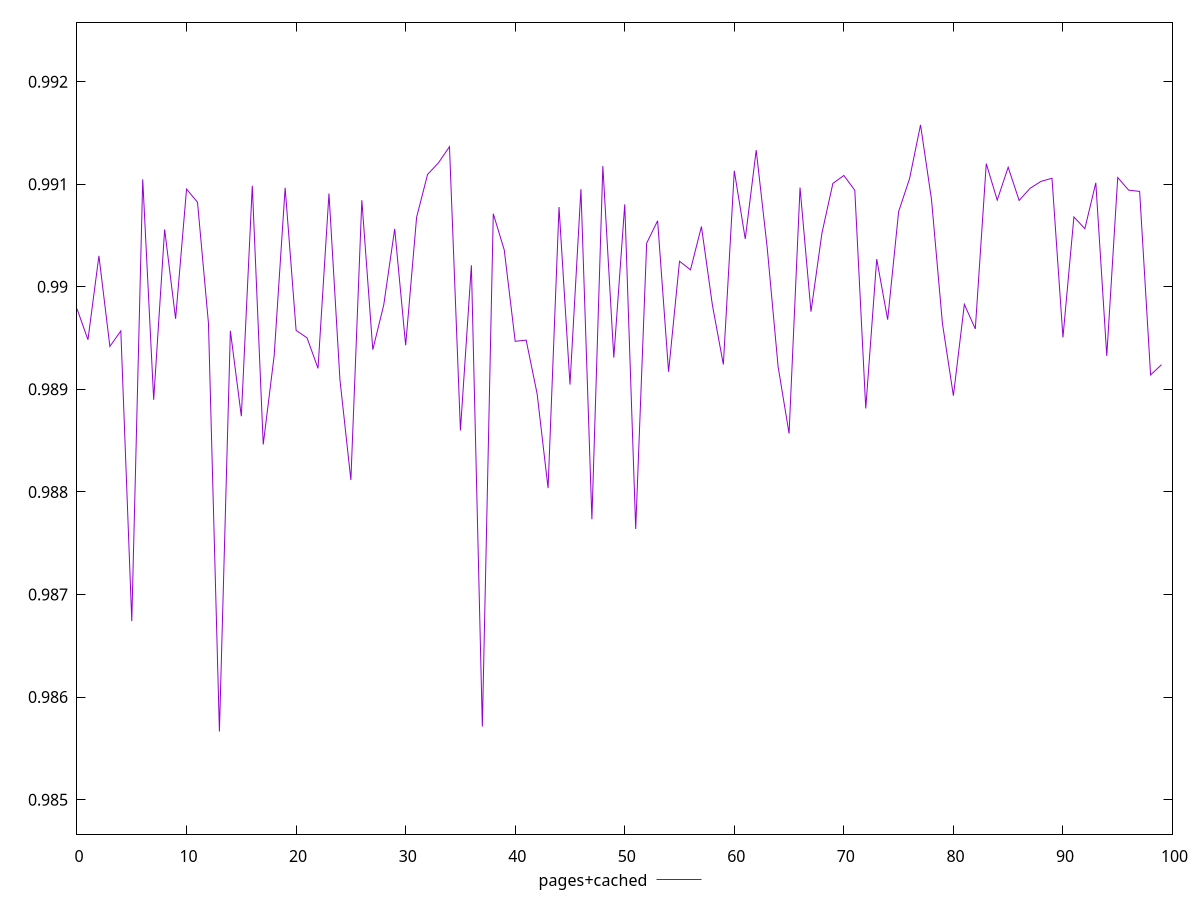 $_pagesCached <<EOF
0.9897857643696432
0.9894838456494675
0.990301520481393
0.989418826492072
0.9895698505818333
0.9867403306955226
0.9910476529203827
0.9888985495791265
0.9905595352342349
0.9896875660635012
0.9909528295501473
0.9908240381057976
0.9896441575601655
0.9856639742075987
0.9895713298601233
0.9887381796002255
0.9909848044197374
0.9884626657583326
0.9893311095732097
0.9909655367244914
0.9895750275271362
0.9895021680925988
0.9892047902328966
0.9909096379899619
0.9890955842034492
0.9881165232273903
0.99084416767937
0.9893869775830137
0.9898234820871448
0.9905648869011316
0.9894295133873199
0.9906780186456987
0.9910951825596714
0.9912092290493943
0.9913659879407442
0.9885993403257971
0.9902100210992122
0.9857129078780618
0.9907124023777076
0.9903588666153029
0.9894684802567983
0.9894801293994118
0.9889572350855773
0.9880372137575018
0.9907775042615581
0.9890469586183734
0.9909521485135677
0.9877334903978903
0.9911770519271561
0.989310115615224
0.9908036535007261
0.9876388992145481
0.99042516875731
0.9906437922641973
0.9891715655521519
0.9902494317060924
0.9901655142922172
0.9905876698389453
0.9898225097396427
0.9892427254549356
0.9911311251184571
0.990466648047675
0.99133215682142
0.9903842903602412
0.9892206268255086
0.9885700010691848
0.9909675779736531
0.9897574841919973
0.9905234235397642
0.991008120055258
0.9910852834063317
0.9909412478467325
0.9888137812752147
0.9902700498161545
0.9896794809261213
0.9907326747219181
0.9910553217505842
0.9915786630371468
0.9908514811173116
0.9896424386784606
0.9889381180511914
0.9898288290391744
0.9895898106423178
0.9912007445685649
0.990845310629284
0.991165639309129
0.9908421101593006
0.9909600920730274
0.991027786294793
0.9910580274768457
0.9895061272843921
0.9906807905508386
0.9905667479360194
0.9910139999653726
0.989326363014261
0.9910652404010927
0.99094238369134
0.9909298848152375
0.9891408058230007
0.989240717563864
EOF
set key outside below
set terminal pngcairo
set output "report_00006_2020-11-02T20-21-41.718Z/bootup-time/pages+cached//score.png"
set yrange [0.9846639742075987:0.9925786630371468]
plot $_pagesCached title "pages+cached" with line ,